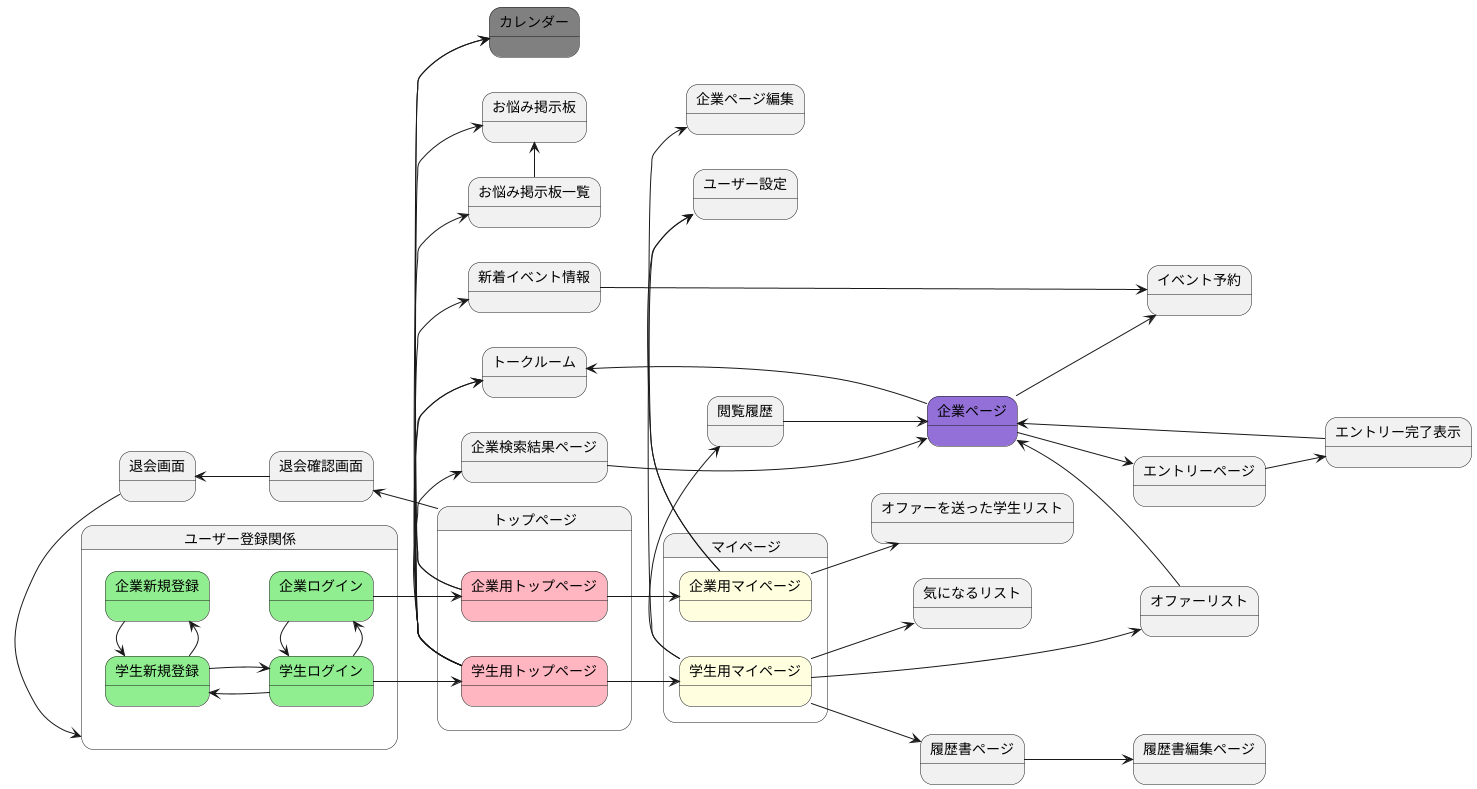 @startuml
left to right direction
state ユーザー登録関係{


state 学生新規登録 #LightGreen {
    
}

state 企業ログイン #LightGreen{
}

state 企業新規登録 #LightGreen{
}

state 学生ログイン#LightGreen{

}

学生ログイン -> 企業ログイン
学生ログイン <- 企業ログイン

学生新規登録 -> 企業新規登録
学生新規登録 <- 企業新規登録 

学生新規登録 --> 学生ログイン
学生新規登録 <-- 学生ログイン
}



state トップページ{
state 学生用トップページ#LightPink{

}

学生ログイン --> 学生用トップページ
企業ログイン --> 企業用トップページ

state 企業用トップページ#LightPink{

}


}

state カレンダー#Gray{

}

state マイページ {
    state 学生用マイページ#LightYellow
    state 企業用マイページ#LightYellow

}

企業用トップページ -->企業用マイページ
学生用トップページ -->学生用マイページ

state ユーザー設定
state 閲覧履歴

state トークルーム{

}

企業用トップページ  -right-> トークルーム
学生用トップページ -right-> トークルーム

企業用トップページ  -left-> カレンダー
学生用トップページ -left->  カレンダー

学生用マイページ -left-> ユーザー設定
企業用マイページ -left-> ユーザー設定

学生用マイページ -right-> 閲覧履歴

企業用マイページ  -right-> 企業ページ編集
企業用マイページ --> オファーを送った学生リスト
学生用マイページ  -->オファーリスト
オファーリスト -up-> 企業ページ
学生用マイページ  -->気になるリスト

学生用トップページ -left-> お悩み掲示板一覧
学生用トップページ -left-> お悩み掲示板
お悩み掲示板一覧 -left-> お悩み掲示板

トップページ-up-> 退会確認画面
退会確認画面-up-> 退会画面
退会画面->ユーザー登録関係

学生用マイページ --> 履歴書ページ
履歴書ページ-->履歴書編集ページ

学生用トップページ -right-> 企業検索結果ページ
企業検索結果ページ --> 企業ページ
企業ページ --> エントリーページ

エントリーページ-->エントリー完了表示
エントリー完了表示 --> 企業ページ

企業ページ<-down-閲覧履歴
企業ページ-up->トークルーム

企業ページ -->イベント予約
学生用トップページ -left-> 新着イベント情報
新着イベント情報 ->イベント予約

state お悩み掲示板一覧
state お悩み掲示板
state 履歴書ページ
state 履歴書編集ページ


state 企業検索結果ページ
state 企業ページ #MediumPurple

state エントリーページ
state エントリー完了表示


state 企業ページ編集

@enduml